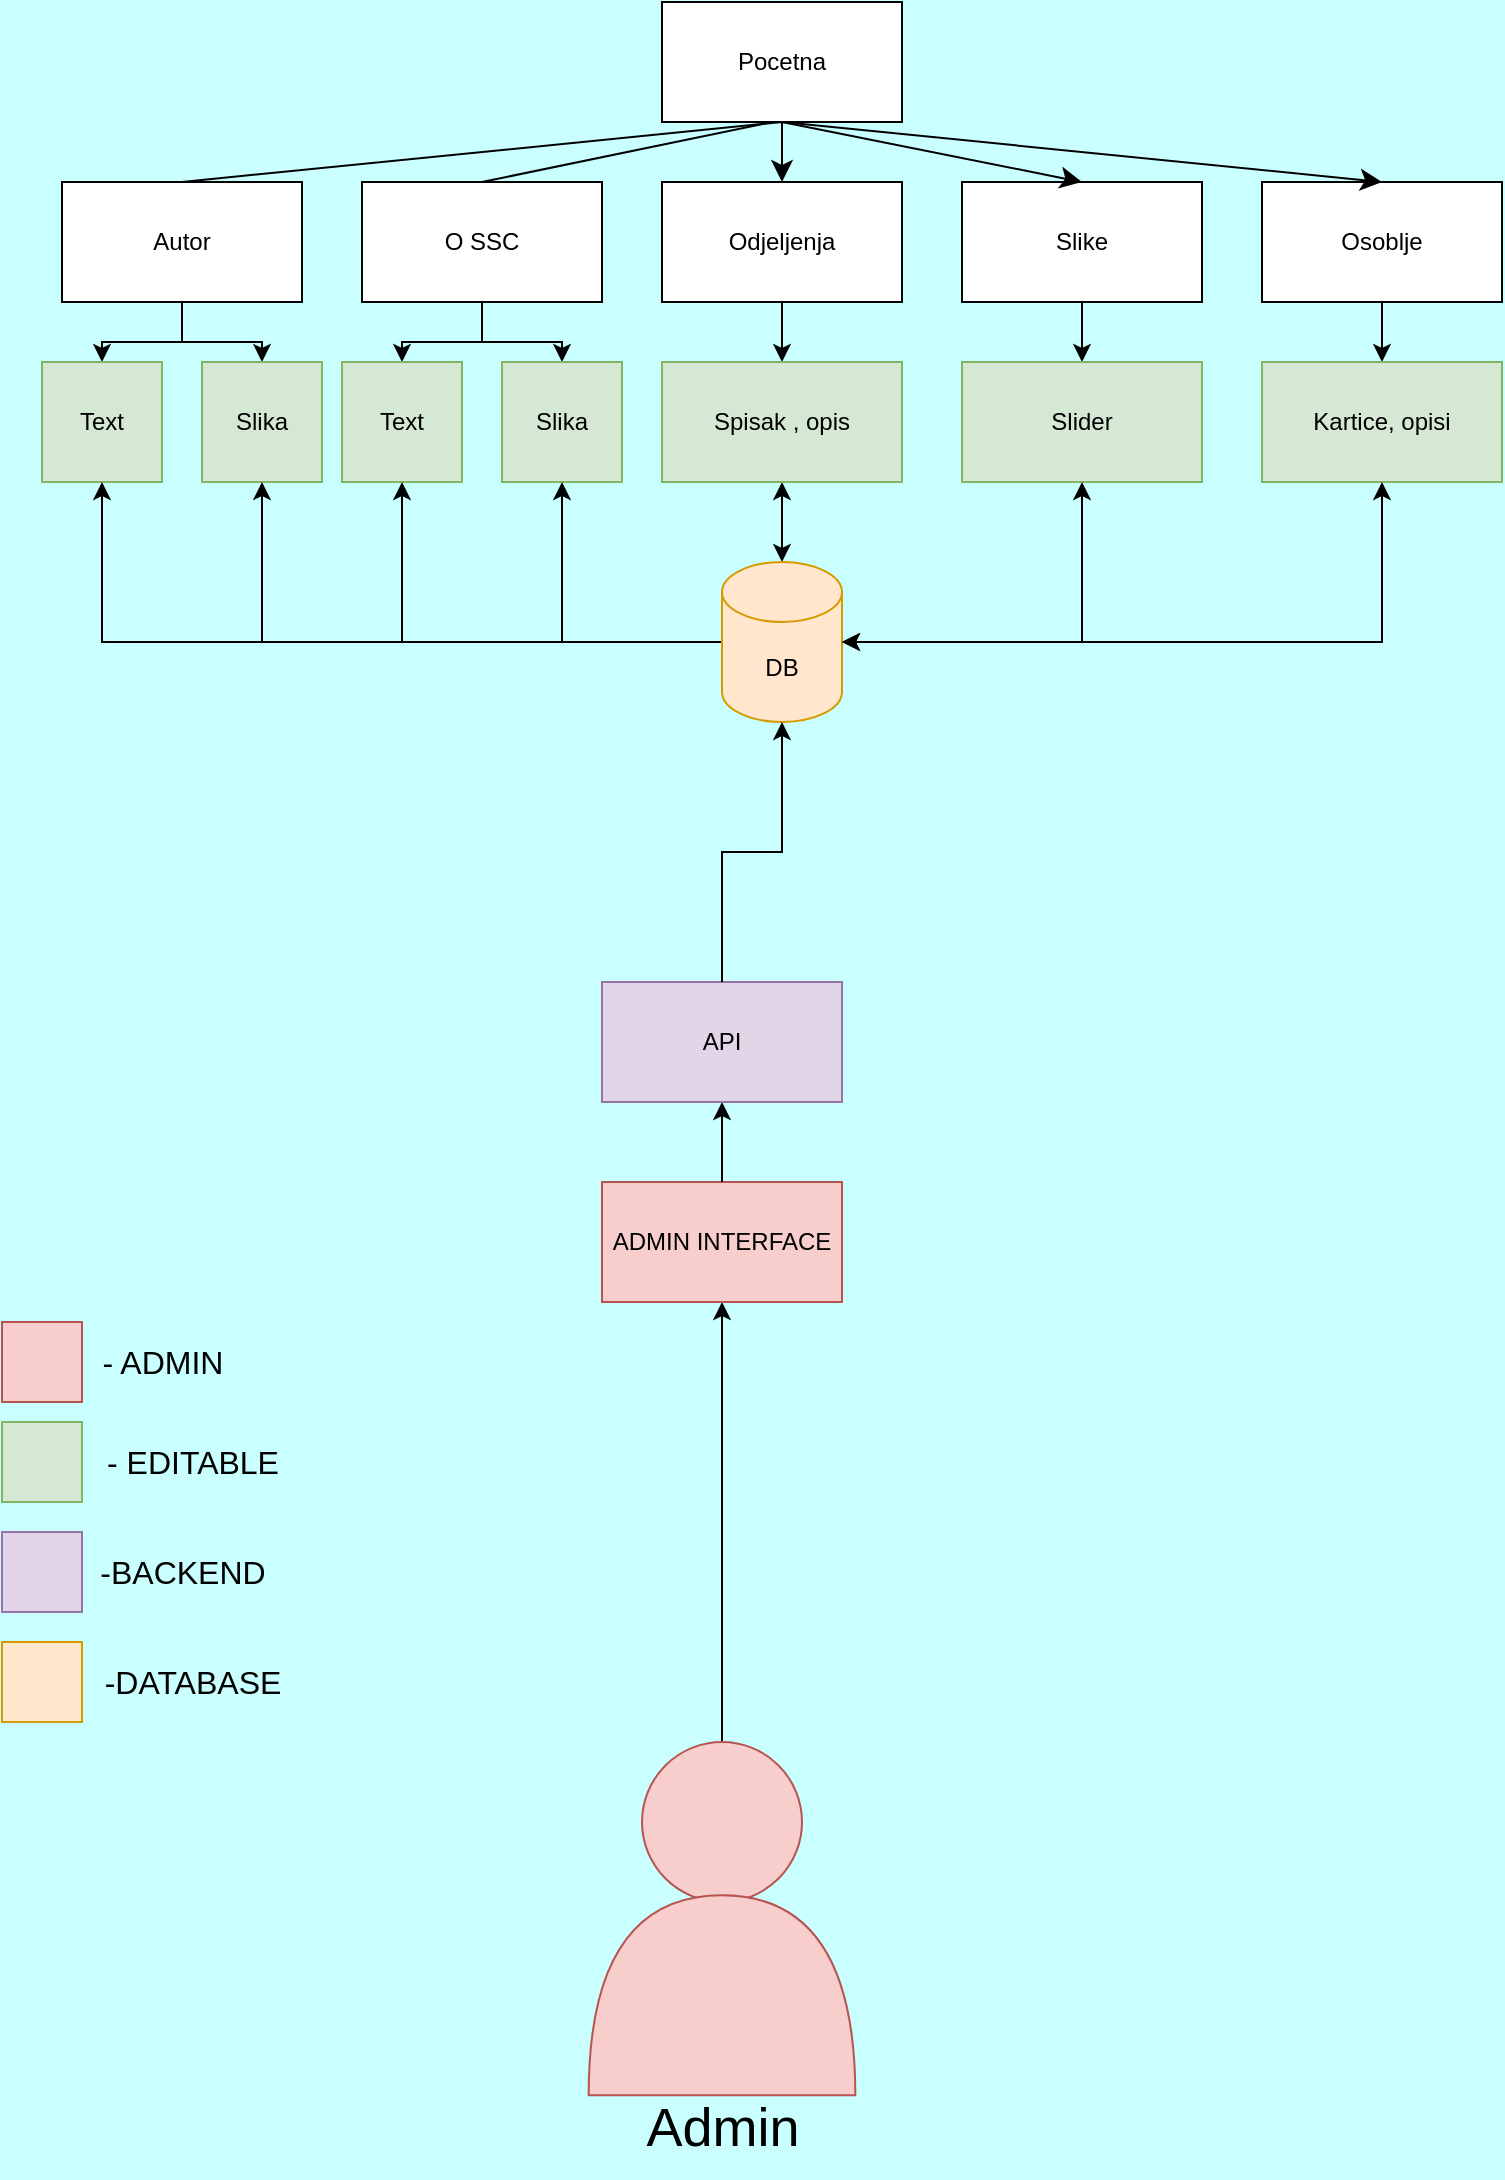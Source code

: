 <mxfile version="24.2.5" type="device">
  <diagram name="Page-1" id="k8uYC_SBAL_7CVEs1Otn">
    <mxGraphModel dx="814" dy="1790" grid="1" gridSize="10" guides="1" tooltips="1" connect="1" arrows="1" fold="1" page="1" pageScale="1" pageWidth="850" pageHeight="1100" background="#C9FFFF" math="0" shadow="0">
      <root>
        <mxCell id="0" />
        <mxCell id="1" parent="0" />
        <mxCell id="Gqu3i4uDNa2xZ42lIvjy-1" value="Pocetna" style="rounded=0;whiteSpace=wrap;html=1;" parent="1" vertex="1">
          <mxGeometry x="370" y="-1090" width="120" height="60" as="geometry" />
        </mxCell>
        <mxCell id="Gqu3i4uDNa2xZ42lIvjy-32" style="edgeStyle=orthogonalEdgeStyle;rounded=0;orthogonalLoop=1;jettySize=auto;html=1;exitX=0.5;exitY=1;exitDx=0;exitDy=0;entryX=0.5;entryY=0;entryDx=0;entryDy=0;" parent="1" source="Gqu3i4uDNa2xZ42lIvjy-2" target="Gqu3i4uDNa2xZ42lIvjy-22" edge="1">
          <mxGeometry relative="1" as="geometry" />
        </mxCell>
        <mxCell id="Gqu3i4uDNa2xZ42lIvjy-33" style="edgeStyle=orthogonalEdgeStyle;rounded=0;orthogonalLoop=1;jettySize=auto;html=1;exitX=0.5;exitY=1;exitDx=0;exitDy=0;entryX=0.5;entryY=0;entryDx=0;entryDy=0;" parent="1" source="Gqu3i4uDNa2xZ42lIvjy-2" target="Gqu3i4uDNa2xZ42lIvjy-24" edge="1">
          <mxGeometry relative="1" as="geometry" />
        </mxCell>
        <mxCell id="Gqu3i4uDNa2xZ42lIvjy-2" value="" style="rounded=0;whiteSpace=wrap;html=1;" parent="1" vertex="1">
          <mxGeometry x="70" y="-1000" width="120" height="60" as="geometry" />
        </mxCell>
        <mxCell id="Gqu3i4uDNa2xZ42lIvjy-28" style="edgeStyle=orthogonalEdgeStyle;rounded=0;orthogonalLoop=1;jettySize=auto;html=1;exitX=0.5;exitY=1;exitDx=0;exitDy=0;entryX=0.5;entryY=0;entryDx=0;entryDy=0;" parent="1" source="Gqu3i4uDNa2xZ42lIvjy-3" target="Gqu3i4uDNa2xZ42lIvjy-26" edge="1">
          <mxGeometry relative="1" as="geometry" />
        </mxCell>
        <mxCell id="Gqu3i4uDNa2xZ42lIvjy-29" style="edgeStyle=orthogonalEdgeStyle;rounded=0;orthogonalLoop=1;jettySize=auto;html=1;exitX=0.5;exitY=1;exitDx=0;exitDy=0;entryX=0.5;entryY=0;entryDx=0;entryDy=0;" parent="1" source="Gqu3i4uDNa2xZ42lIvjy-3" target="Gqu3i4uDNa2xZ42lIvjy-27" edge="1">
          <mxGeometry relative="1" as="geometry" />
        </mxCell>
        <mxCell id="Gqu3i4uDNa2xZ42lIvjy-3" value="" style="rounded=0;whiteSpace=wrap;html=1;" parent="1" vertex="1">
          <mxGeometry x="220" y="-1000" width="120" height="60" as="geometry" />
        </mxCell>
        <mxCell id="Gqu3i4uDNa2xZ42lIvjy-4" value="Autor" style="text;html=1;align=center;verticalAlign=middle;whiteSpace=wrap;rounded=0;" parent="1" vertex="1">
          <mxGeometry x="100" y="-985" width="60" height="30" as="geometry" />
        </mxCell>
        <mxCell id="Gqu3i4uDNa2xZ42lIvjy-5" value="O SSC" style="text;html=1;align=center;verticalAlign=middle;whiteSpace=wrap;rounded=0;" parent="1" vertex="1">
          <mxGeometry x="250" y="-985" width="60" height="30" as="geometry" />
        </mxCell>
        <mxCell id="Gqu3i4uDNa2xZ42lIvjy-31" style="edgeStyle=orthogonalEdgeStyle;rounded=0;orthogonalLoop=1;jettySize=auto;html=1;exitX=0.5;exitY=1;exitDx=0;exitDy=0;entryX=0.5;entryY=0;entryDx=0;entryDy=0;" parent="1" source="Gqu3i4uDNa2xZ42lIvjy-6" target="Gqu3i4uDNa2xZ42lIvjy-30" edge="1">
          <mxGeometry relative="1" as="geometry" />
        </mxCell>
        <mxCell id="Gqu3i4uDNa2xZ42lIvjy-6" value="" style="rounded=0;whiteSpace=wrap;html=1;" parent="1" vertex="1">
          <mxGeometry x="370" y="-1000" width="120" height="60" as="geometry" />
        </mxCell>
        <mxCell id="Gqu3i4uDNa2xZ42lIvjy-7" value="Odjeljenja&lt;span style=&quot;color: rgba(0, 0, 0, 0); font-family: monospace; font-size: 0px; text-align: start; text-wrap: nowrap;&quot;&gt;%3CmxGraphModel%3E%3Croot%3E%3CmxCell%20id%3D%220%22%2F%3E%3CmxCell%20id%3D%221%22%20parent%3D%220%22%2F%3E%3CmxCell%20id%3D%222%22%20value%3D%22%22%20style%3D%22rounded%3D0%3BwhiteSpace%3Dwrap%3Bhtml%3D1%3B%22%20vertex%3D%221%22%20parent%3D%221%22%3E%3CmxGeometry%20x%3D%22200%22%20y%3D%22-1000%22%20width%3D%22120%22%20height%3D%2260%22%20as%3D%22geometry%22%2F%3E%3C%2FmxCell%3E%3CmxCell%20id%3D%223%22%20value%3D%22O%20SSC%22%20style%3D%22text%3Bhtml%3D1%3Balign%3Dcenter%3BverticalAlign%3Dmiddle%3BwhiteSpace%3Dwrap%3Brounded%3D0%3B%22%20vertex%3D%221%22%20parent%3D%221%22%3E%3CmxGeometry%20x%3D%22230%22%20y%3D%22-985%22%20width%3D%2260%22%20height%3D%2230%22%20as%3D%22geometry%22%2F%3E%3C%2FmxCell%3E%3C%2Froot%3E%3C%2FmxGraphModel%3E&lt;/span&gt;" style="text;html=1;align=center;verticalAlign=middle;whiteSpace=wrap;rounded=0;" parent="1" vertex="1">
          <mxGeometry x="400" y="-985" width="60" height="30" as="geometry" />
        </mxCell>
        <mxCell id="Gqu3i4uDNa2xZ42lIvjy-36" style="edgeStyle=orthogonalEdgeStyle;rounded=0;orthogonalLoop=1;jettySize=auto;html=1;exitX=0.5;exitY=1;exitDx=0;exitDy=0;" parent="1" source="Gqu3i4uDNa2xZ42lIvjy-8" edge="1">
          <mxGeometry relative="1" as="geometry">
            <mxPoint x="580" y="-910" as="targetPoint" />
          </mxGeometry>
        </mxCell>
        <mxCell id="Gqu3i4uDNa2xZ42lIvjy-8" value="" style="rounded=0;whiteSpace=wrap;html=1;" parent="1" vertex="1">
          <mxGeometry x="520" y="-1000" width="120" height="60" as="geometry" />
        </mxCell>
        <mxCell id="Gqu3i4uDNa2xZ42lIvjy-9" value="Slike" style="text;html=1;align=center;verticalAlign=middle;whiteSpace=wrap;rounded=0;" parent="1" vertex="1">
          <mxGeometry x="550" y="-985" width="60" height="30" as="geometry" />
        </mxCell>
        <mxCell id="Gqu3i4uDNa2xZ42lIvjy-10" value="" style="rounded=0;whiteSpace=wrap;html=1;" parent="1" vertex="1">
          <mxGeometry x="670" y="-1000" width="120" height="60" as="geometry" />
        </mxCell>
        <mxCell id="Gqu3i4uDNa2xZ42lIvjy-11" value="Osoblje" style="text;html=1;align=center;verticalAlign=middle;whiteSpace=wrap;rounded=0;" parent="1" vertex="1">
          <mxGeometry x="700" y="-985" width="60" height="30" as="geometry" />
        </mxCell>
        <mxCell id="Gqu3i4uDNa2xZ42lIvjy-12" value="" style="endArrow=none;html=1;rounded=0;fontSize=12;curved=1;exitX=0.5;exitY=0;exitDx=0;exitDy=0;" parent="1" source="Gqu3i4uDNa2xZ42lIvjy-2" edge="1">
          <mxGeometry width="50" height="50" relative="1" as="geometry">
            <mxPoint x="380" y="-980" as="sourcePoint" />
            <mxPoint x="430" y="-1030" as="targetPoint" />
          </mxGeometry>
        </mxCell>
        <mxCell id="Gqu3i4uDNa2xZ42lIvjy-13" value="" style="endArrow=none;html=1;rounded=0;fontSize=12;startSize=8;endSize=8;curved=1;exitX=0.5;exitY=0;exitDx=0;exitDy=0;" parent="1" source="Gqu3i4uDNa2xZ42lIvjy-3" edge="1">
          <mxGeometry width="50" height="50" relative="1" as="geometry">
            <mxPoint x="375" y="-980" as="sourcePoint" />
            <mxPoint x="425" y="-1030" as="targetPoint" />
          </mxGeometry>
        </mxCell>
        <mxCell id="Gqu3i4uDNa2xZ42lIvjy-15" value="" style="endArrow=none;html=1;rounded=0;fontSize=12;startSize=8;endSize=8;curved=1;exitX=0.5;exitY=0;exitDx=0;exitDy=0;entryX=0.5;entryY=1;entryDx=0;entryDy=0;endFill=0;startArrow=classic;startFill=1;" parent="1" source="Gqu3i4uDNa2xZ42lIvjy-6" target="Gqu3i4uDNa2xZ42lIvjy-1" edge="1">
          <mxGeometry width="50" height="50" relative="1" as="geometry">
            <mxPoint x="375" y="-980" as="sourcePoint" />
            <mxPoint x="425" y="-1030" as="targetPoint" />
          </mxGeometry>
        </mxCell>
        <mxCell id="Gqu3i4uDNa2xZ42lIvjy-18" value="" style="endArrow=classic;html=1;rounded=0;fontSize=12;startSize=8;endSize=8;curved=1;exitX=0.5;exitY=1;exitDx=0;exitDy=0;entryX=0.5;entryY=0;entryDx=0;entryDy=0;endFill=1;" parent="1" source="Gqu3i4uDNa2xZ42lIvjy-1" target="Gqu3i4uDNa2xZ42lIvjy-8" edge="1">
          <mxGeometry width="50" height="50" relative="1" as="geometry">
            <mxPoint x="490" y="-1000" as="sourcePoint" />
            <mxPoint x="540" y="-1050" as="targetPoint" />
          </mxGeometry>
        </mxCell>
        <mxCell id="Gqu3i4uDNa2xZ42lIvjy-19" value="" style="endArrow=classic;html=1;rounded=0;fontSize=12;startSize=8;endSize=8;curved=1;exitX=0.5;exitY=1;exitDx=0;exitDy=0;entryX=0.5;entryY=0;entryDx=0;entryDy=0;startArrow=none;startFill=0;endFill=1;" parent="1" source="Gqu3i4uDNa2xZ42lIvjy-1" target="Gqu3i4uDNa2xZ42lIvjy-10" edge="1">
          <mxGeometry width="50" height="50" relative="1" as="geometry">
            <mxPoint x="430" y="-1030" as="sourcePoint" />
            <mxPoint x="690" y="-1050" as="targetPoint" />
          </mxGeometry>
        </mxCell>
        <mxCell id="Gqu3i4uDNa2xZ42lIvjy-22" value="Text" style="rounded=0;whiteSpace=wrap;html=1;fillColor=#d5e8d4;strokeColor=#82b366;" parent="1" vertex="1">
          <mxGeometry x="60" y="-910" width="60" height="60" as="geometry" />
        </mxCell>
        <mxCell id="Gqu3i4uDNa2xZ42lIvjy-24" value="Slika" style="rounded=0;whiteSpace=wrap;html=1;fillColor=#d5e8d4;strokeColor=#82b366;" parent="1" vertex="1">
          <mxGeometry x="140" y="-910" width="60" height="60" as="geometry" />
        </mxCell>
        <mxCell id="Gqu3i4uDNa2xZ42lIvjy-26" value="Text" style="rounded=0;whiteSpace=wrap;html=1;fillColor=#d5e8d4;strokeColor=#82b366;" parent="1" vertex="1">
          <mxGeometry x="210" y="-910" width="60" height="60" as="geometry" />
        </mxCell>
        <mxCell id="Gqu3i4uDNa2xZ42lIvjy-27" value="Slika" style="rounded=0;whiteSpace=wrap;html=1;fillColor=#d5e8d4;strokeColor=#82b366;" parent="1" vertex="1">
          <mxGeometry x="290" y="-910" width="60" height="60" as="geometry" />
        </mxCell>
        <mxCell id="Gqu3i4uDNa2xZ42lIvjy-34" style="edgeStyle=orthogonalEdgeStyle;rounded=0;orthogonalLoop=1;jettySize=auto;html=1;exitX=0.5;exitY=1;exitDx=0;exitDy=0;endArrow=classic;endFill=1;startArrow=classic;startFill=1;" parent="1" source="Gqu3i4uDNa2xZ42lIvjy-30" edge="1">
          <mxGeometry relative="1" as="geometry">
            <mxPoint x="430" y="-810" as="targetPoint" />
            <Array as="points">
              <mxPoint x="430" y="-830" />
              <mxPoint x="430" y="-830" />
            </Array>
          </mxGeometry>
        </mxCell>
        <mxCell id="Gqu3i4uDNa2xZ42lIvjy-30" value="Spisak , opis" style="rounded=0;whiteSpace=wrap;html=1;fillColor=#d5e8d4;strokeColor=#82b366;" parent="1" vertex="1">
          <mxGeometry x="370" y="-910" width="120" height="60" as="geometry" />
        </mxCell>
        <mxCell id="PMuDwyNyTTBjJKgKCMfP-1" style="edgeStyle=orthogonalEdgeStyle;rounded=0;orthogonalLoop=1;jettySize=auto;html=1;exitX=0;exitY=0.5;exitDx=0;exitDy=0;exitPerimeter=0;endArrow=classic;endFill=1;entryX=0.5;entryY=1;entryDx=0;entryDy=0;" edge="1" parent="1" source="Gqu3i4uDNa2xZ42lIvjy-35" target="Gqu3i4uDNa2xZ42lIvjy-27">
          <mxGeometry relative="1" as="geometry">
            <mxPoint x="280" y="-830" as="targetPoint" />
          </mxGeometry>
        </mxCell>
        <mxCell id="PMuDwyNyTTBjJKgKCMfP-2" style="edgeStyle=orthogonalEdgeStyle;rounded=0;orthogonalLoop=1;jettySize=auto;html=1;exitX=0;exitY=0.5;exitDx=0;exitDy=0;exitPerimeter=0;entryX=0.5;entryY=1;entryDx=0;entryDy=0;" edge="1" parent="1" source="Gqu3i4uDNa2xZ42lIvjy-35" target="Gqu3i4uDNa2xZ42lIvjy-26">
          <mxGeometry relative="1" as="geometry" />
        </mxCell>
        <mxCell id="PMuDwyNyTTBjJKgKCMfP-3" style="edgeStyle=orthogonalEdgeStyle;rounded=0;orthogonalLoop=1;jettySize=auto;html=1;exitX=0;exitY=0.5;exitDx=0;exitDy=0;exitPerimeter=0;entryX=0.5;entryY=1;entryDx=0;entryDy=0;" edge="1" parent="1" source="Gqu3i4uDNa2xZ42lIvjy-35" target="Gqu3i4uDNa2xZ42lIvjy-22">
          <mxGeometry relative="1" as="geometry" />
        </mxCell>
        <mxCell id="PMuDwyNyTTBjJKgKCMfP-4" style="edgeStyle=orthogonalEdgeStyle;rounded=0;orthogonalLoop=1;jettySize=auto;html=1;exitX=0;exitY=0.5;exitDx=0;exitDy=0;exitPerimeter=0;entryX=0.5;entryY=1;entryDx=0;entryDy=0;" edge="1" parent="1" source="Gqu3i4uDNa2xZ42lIvjy-35" target="Gqu3i4uDNa2xZ42lIvjy-24">
          <mxGeometry relative="1" as="geometry" />
        </mxCell>
        <mxCell id="Gqu3i4uDNa2xZ42lIvjy-35" value="DB" style="shape=cylinder3;whiteSpace=wrap;html=1;boundedLbl=1;backgroundOutline=1;size=15;fillColor=#ffe6cc;strokeColor=#d79b00;" parent="1" vertex="1">
          <mxGeometry x="400" y="-810" width="60" height="80" as="geometry" />
        </mxCell>
        <mxCell id="Gqu3i4uDNa2xZ42lIvjy-37" value="Slider" style="rounded=0;whiteSpace=wrap;html=1;fillColor=#d5e8d4;strokeColor=#82b366;" parent="1" vertex="1">
          <mxGeometry x="520" y="-910" width="120" height="60" as="geometry" />
        </mxCell>
        <mxCell id="Gqu3i4uDNa2xZ42lIvjy-38" style="edgeStyle=orthogonalEdgeStyle;rounded=0;orthogonalLoop=1;jettySize=auto;html=1;exitX=0.5;exitY=1;exitDx=0;exitDy=0;" parent="1" edge="1">
          <mxGeometry relative="1" as="geometry">
            <mxPoint x="730" y="-910" as="targetPoint" />
            <mxPoint x="730" y="-940" as="sourcePoint" />
          </mxGeometry>
        </mxCell>
        <mxCell id="Gqu3i4uDNa2xZ42lIvjy-39" value="Kartice, opisi" style="rounded=0;whiteSpace=wrap;html=1;fillColor=#d5e8d4;strokeColor=#82b366;" parent="1" vertex="1">
          <mxGeometry x="670" y="-910" width="120" height="60" as="geometry" />
        </mxCell>
        <mxCell id="Gqu3i4uDNa2xZ42lIvjy-40" style="edgeStyle=orthogonalEdgeStyle;rounded=0;orthogonalLoop=1;jettySize=auto;html=1;exitX=0.5;exitY=1;exitDx=0;exitDy=0;entryX=1;entryY=0.5;entryDx=0;entryDy=0;entryPerimeter=0;startArrow=classic;startFill=1;" parent="1" source="Gqu3i4uDNa2xZ42lIvjy-39" target="Gqu3i4uDNa2xZ42lIvjy-35" edge="1">
          <mxGeometry relative="1" as="geometry" />
        </mxCell>
        <mxCell id="Gqu3i4uDNa2xZ42lIvjy-45" style="edgeStyle=orthogonalEdgeStyle;rounded=0;orthogonalLoop=1;jettySize=auto;html=1;exitX=0.5;exitY=0;exitDx=0;exitDy=0;" parent="1" source="Gqu3i4uDNa2xZ42lIvjy-41" edge="1">
          <mxGeometry relative="1" as="geometry">
            <mxPoint x="400" y="-440" as="targetPoint" />
          </mxGeometry>
        </mxCell>
        <mxCell id="Gqu3i4uDNa2xZ42lIvjy-41" value="" style="ellipse;whiteSpace=wrap;html=1;aspect=fixed;fillColor=#f8cecc;strokeColor=#b85450;" parent="1" vertex="1">
          <mxGeometry x="360" y="-220" width="80" height="80" as="geometry" />
        </mxCell>
        <mxCell id="Gqu3i4uDNa2xZ42lIvjy-42" value="" style="shape=or;whiteSpace=wrap;html=1;rotation=-90;fillColor=#f8cecc;strokeColor=#b85450;" parent="1" vertex="1">
          <mxGeometry x="350" y="-160" width="100" height="133.33" as="geometry" />
        </mxCell>
        <mxCell id="Gqu3i4uDNa2xZ42lIvjy-43" value="Admin" style="text;html=1;align=center;verticalAlign=middle;resizable=0;points=[];autosize=1;strokeColor=none;fillColor=none;fontSize=27;" parent="1" vertex="1">
          <mxGeometry x="350" y="-52" width="100" height="50" as="geometry" />
        </mxCell>
        <mxCell id="Gqu3i4uDNa2xZ42lIvjy-46" value="ADMIN INTERFACE" style="rounded=0;whiteSpace=wrap;html=1;fillColor=#f8cecc;strokeColor=#b85450;" parent="1" vertex="1">
          <mxGeometry x="340" y="-500" width="120" height="60" as="geometry" />
        </mxCell>
        <mxCell id="Gqu3i4uDNa2xZ42lIvjy-47" style="edgeStyle=orthogonalEdgeStyle;rounded=0;orthogonalLoop=1;jettySize=auto;html=1;exitX=0.5;exitY=0;exitDx=0;exitDy=0;" parent="1" source="Gqu3i4uDNa2xZ42lIvjy-46" edge="1">
          <mxGeometry relative="1" as="geometry">
            <mxPoint x="400" y="-540" as="targetPoint" />
          </mxGeometry>
        </mxCell>
        <mxCell id="Gqu3i4uDNa2xZ42lIvjy-48" value="API" style="rounded=0;whiteSpace=wrap;html=1;fillColor=#e1d5e7;strokeColor=#9673a6;" parent="1" vertex="1">
          <mxGeometry x="340" y="-600" width="120" height="60" as="geometry" />
        </mxCell>
        <mxCell id="Gqu3i4uDNa2xZ42lIvjy-49" style="edgeStyle=orthogonalEdgeStyle;rounded=0;orthogonalLoop=1;jettySize=auto;html=1;entryX=0.5;entryY=1;entryDx=0;entryDy=0;entryPerimeter=0;" parent="1" source="Gqu3i4uDNa2xZ42lIvjy-48" target="Gqu3i4uDNa2xZ42lIvjy-35" edge="1">
          <mxGeometry relative="1" as="geometry" />
        </mxCell>
        <mxCell id="Gqu3i4uDNa2xZ42lIvjy-50" style="edgeStyle=orthogonalEdgeStyle;rounded=0;orthogonalLoop=1;jettySize=auto;html=1;entryX=1;entryY=0.5;entryDx=0;entryDy=0;entryPerimeter=0;startArrow=classic;startFill=1;" parent="1" source="Gqu3i4uDNa2xZ42lIvjy-37" target="Gqu3i4uDNa2xZ42lIvjy-35" edge="1">
          <mxGeometry relative="1" as="geometry">
            <Array as="points">
              <mxPoint x="580" y="-770" />
            </Array>
          </mxGeometry>
        </mxCell>
        <mxCell id="Gqu3i4uDNa2xZ42lIvjy-51" value="" style="rounded=0;whiteSpace=wrap;html=1;fillColor=#f8cecc;strokeColor=#b85450;" parent="1" vertex="1">
          <mxGeometry x="40" y="-430" width="40" height="40" as="geometry" />
        </mxCell>
        <mxCell id="Gqu3i4uDNa2xZ42lIvjy-52" value="-BACKEND" style="text;html=1;align=center;verticalAlign=middle;resizable=0;points=[];autosize=1;strokeColor=none;fillColor=none;fontSize=16;" parent="1" vertex="1">
          <mxGeometry x="75" y="-320" width="110" height="30" as="geometry" />
        </mxCell>
        <mxCell id="Gqu3i4uDNa2xZ42lIvjy-53" value="" style="rounded=0;whiteSpace=wrap;html=1;fillColor=#d5e8d4;strokeColor=#82b366;" parent="1" vertex="1">
          <mxGeometry x="40" y="-380" width="40" height="40" as="geometry" />
        </mxCell>
        <mxCell id="Gqu3i4uDNa2xZ42lIvjy-54" value="- EDITABLE" style="text;html=1;align=center;verticalAlign=middle;resizable=0;points=[];autosize=1;strokeColor=none;fillColor=none;fontSize=16;" parent="1" vertex="1">
          <mxGeometry x="80" y="-375" width="110" height="30" as="geometry" />
        </mxCell>
        <mxCell id="Gqu3i4uDNa2xZ42lIvjy-55" value="" style="rounded=0;whiteSpace=wrap;html=1;fillColor=#e1d5e7;strokeColor=#9673a6;" parent="1" vertex="1">
          <mxGeometry x="40" y="-325" width="40" height="40" as="geometry" />
        </mxCell>
        <mxCell id="Gqu3i4uDNa2xZ42lIvjy-56" value="- ADMIN" style="text;html=1;align=center;verticalAlign=middle;resizable=0;points=[];autosize=1;strokeColor=none;fillColor=none;fontSize=16;" parent="1" vertex="1">
          <mxGeometry x="80" y="-425" width="80" height="30" as="geometry" />
        </mxCell>
        <mxCell id="Gqu3i4uDNa2xZ42lIvjy-57" value="" style="rounded=0;whiteSpace=wrap;html=1;fillColor=#ffe6cc;strokeColor=#d79b00;" parent="1" vertex="1">
          <mxGeometry x="40" y="-270" width="40" height="40" as="geometry" />
        </mxCell>
        <mxCell id="Gqu3i4uDNa2xZ42lIvjy-58" value="-DATABASE" style="text;html=1;align=center;verticalAlign=middle;resizable=0;points=[];autosize=1;strokeColor=none;fillColor=none;fontSize=16;" parent="1" vertex="1">
          <mxGeometry x="80" y="-265" width="110" height="30" as="geometry" />
        </mxCell>
      </root>
    </mxGraphModel>
  </diagram>
</mxfile>
